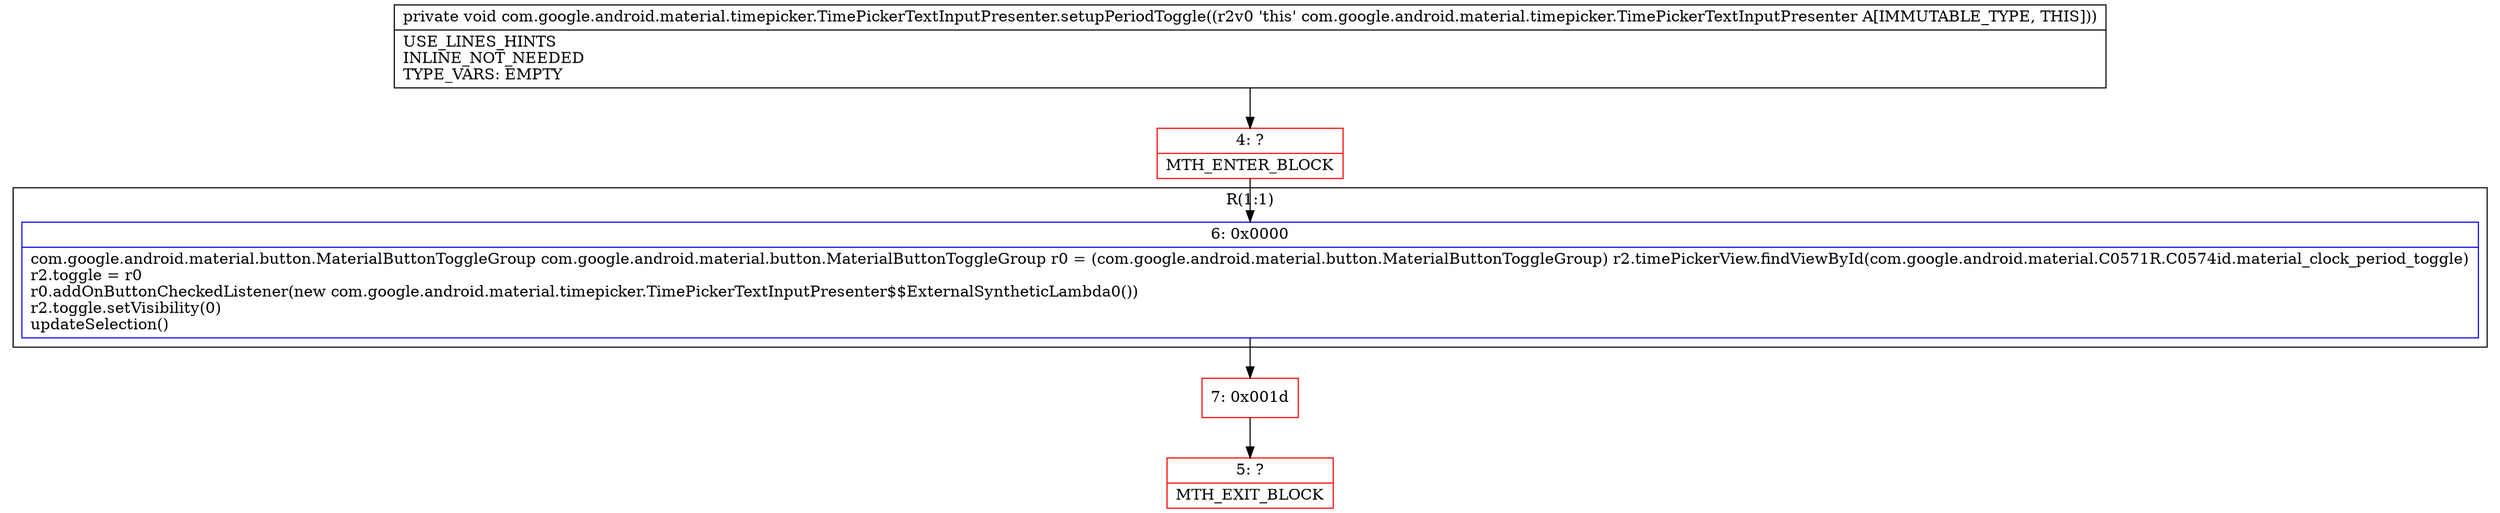 digraph "CFG forcom.google.android.material.timepicker.TimePickerTextInputPresenter.setupPeriodToggle()V" {
subgraph cluster_Region_571217405 {
label = "R(1:1)";
node [shape=record,color=blue];
Node_6 [shape=record,label="{6\:\ 0x0000|com.google.android.material.button.MaterialButtonToggleGroup com.google.android.material.button.MaterialButtonToggleGroup r0 = (com.google.android.material.button.MaterialButtonToggleGroup) r2.timePickerView.findViewById(com.google.android.material.C0571R.C0574id.material_clock_period_toggle)\lr2.toggle = r0\lr0.addOnButtonCheckedListener(new com.google.android.material.timepicker.TimePickerTextInputPresenter$$ExternalSyntheticLambda0())\lr2.toggle.setVisibility(0)\lupdateSelection()\l}"];
}
Node_4 [shape=record,color=red,label="{4\:\ ?|MTH_ENTER_BLOCK\l}"];
Node_7 [shape=record,color=red,label="{7\:\ 0x001d}"];
Node_5 [shape=record,color=red,label="{5\:\ ?|MTH_EXIT_BLOCK\l}"];
MethodNode[shape=record,label="{private void com.google.android.material.timepicker.TimePickerTextInputPresenter.setupPeriodToggle((r2v0 'this' com.google.android.material.timepicker.TimePickerTextInputPresenter A[IMMUTABLE_TYPE, THIS]))  | USE_LINES_HINTS\lINLINE_NOT_NEEDED\lTYPE_VARS: EMPTY\l}"];
MethodNode -> Node_4;Node_6 -> Node_7;
Node_4 -> Node_6;
Node_7 -> Node_5;
}


